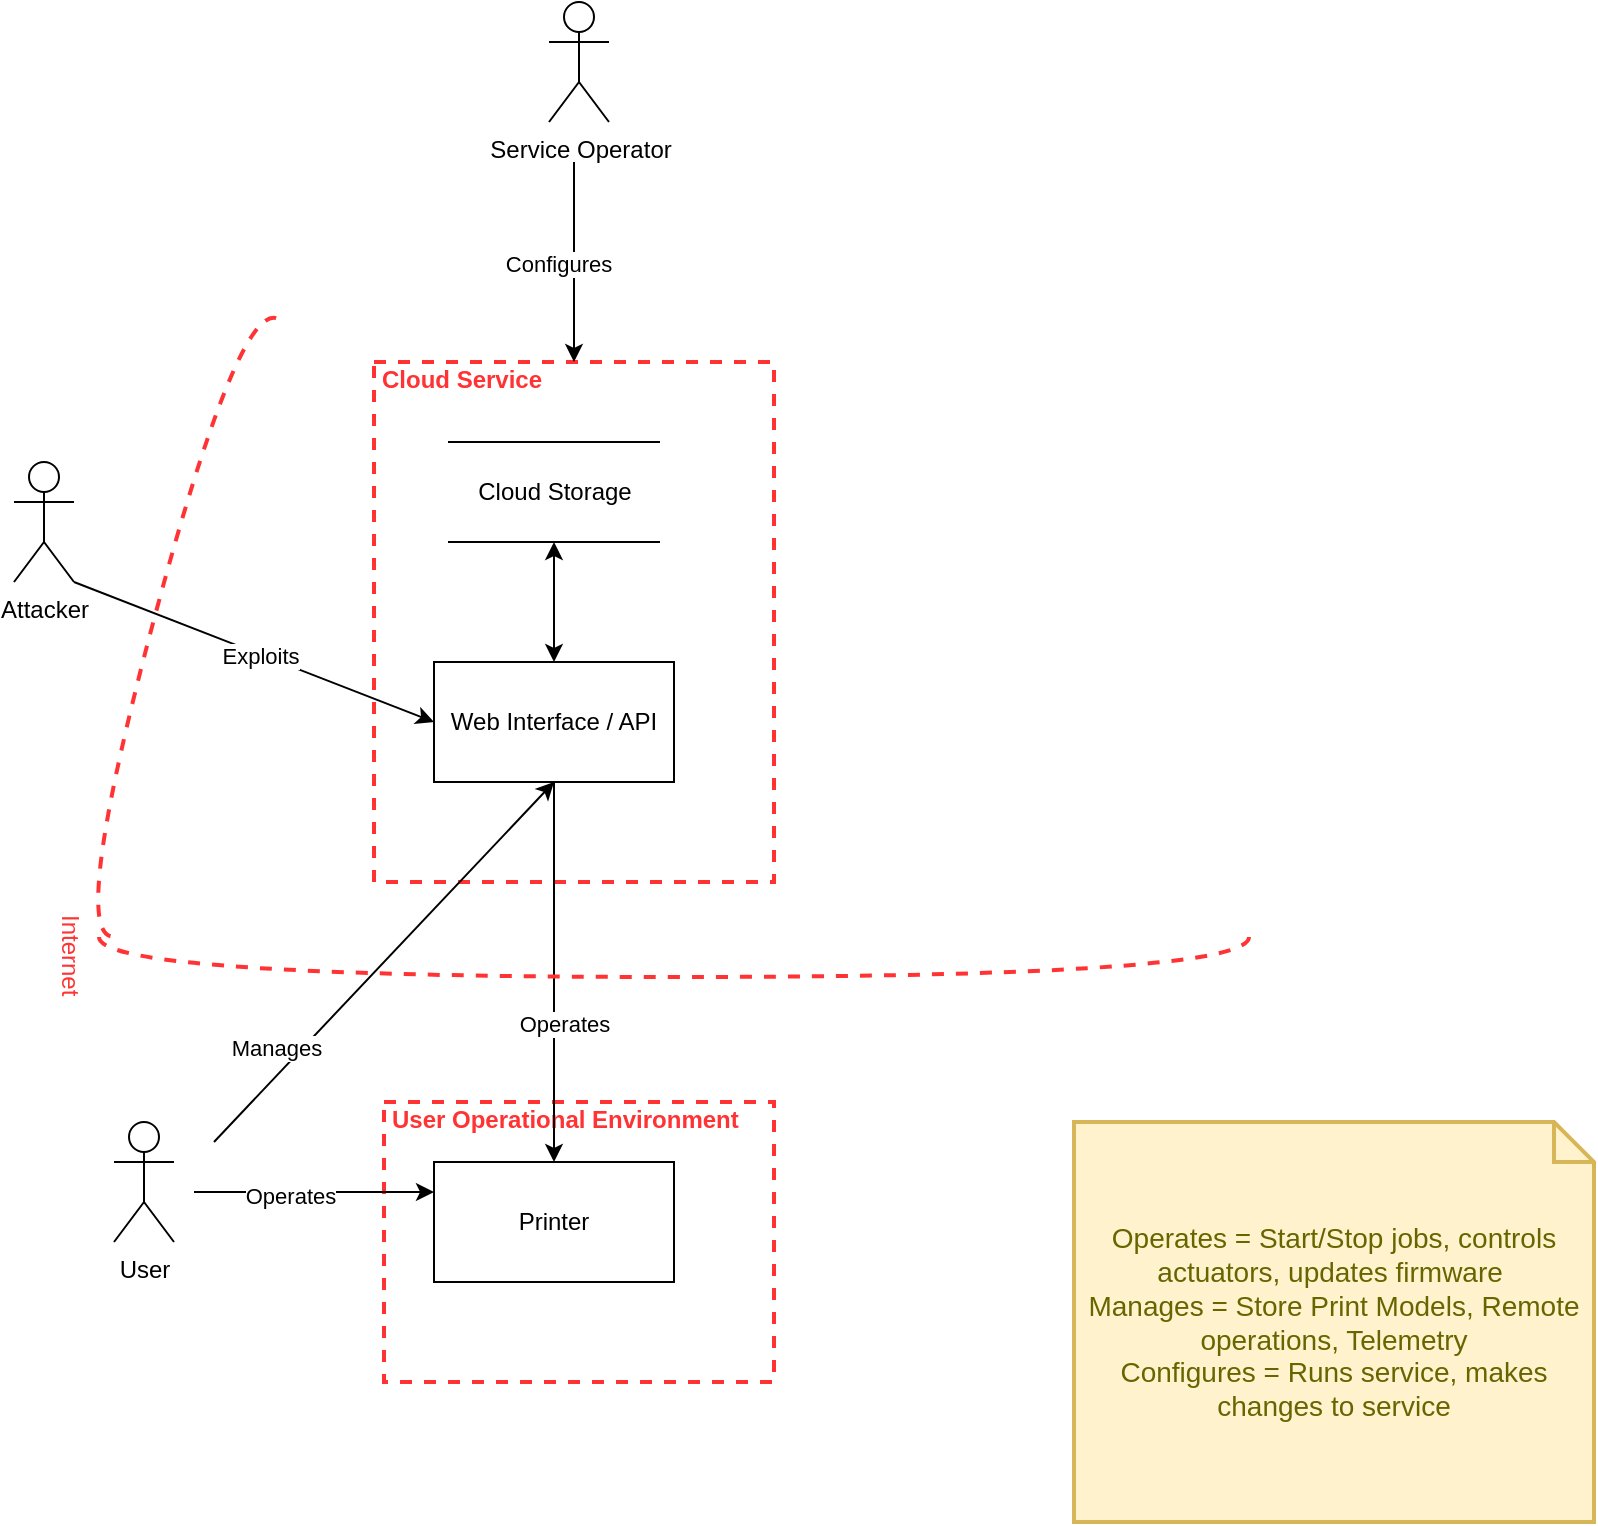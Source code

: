 <mxfile version="21.6.8" type="github">
  <diagram name="Page-1" id="b72f6dBJDk_WkOjTa5rn">
    <mxGraphModel dx="394" dy="574" grid="1" gridSize="10" guides="1" tooltips="1" connect="1" arrows="1" fold="1" page="1" pageScale="1" pageWidth="850" pageHeight="1100" math="0" shadow="0">
      <root>
        <mxCell id="0" />
        <mxCell id="1" parent="0" />
        <mxCell id="6qOW7doxY2GAAtTAejaS-27" value="Cloud Service" style="html=1;fontColor=#FF3333;fontStyle=1;align=left;verticalAlign=top;spacing=0;labelBorderColor=none;fillColor=none;dashed=1;strokeWidth=2;strokeColor=#FF3333;spacingLeft=4;spacingTop=-3;" parent="1" vertex="1">
          <mxGeometry x="200" y="340" width="200" height="260" as="geometry" />
        </mxCell>
        <mxCell id="6qOW7doxY2GAAtTAejaS-28" value="User Operational Environment" style="html=1;fontColor=#FF3333;fontStyle=1;align=left;verticalAlign=top;spacing=0;labelBorderColor=none;fillColor=none;dashed=1;strokeWidth=2;strokeColor=#FF3333;spacingLeft=4;spacingTop=-3;" parent="1" vertex="1">
          <mxGeometry x="205" y="710" width="195" height="140" as="geometry" />
        </mxCell>
        <mxCell id="6qOW7doxY2GAAtTAejaS-29" value="User" style="shape=umlActor;verticalLabelPosition=bottom;verticalAlign=top;html=1;outlineConnect=0;" parent="1" vertex="1">
          <mxGeometry x="70" y="720" width="30" height="60" as="geometry" />
        </mxCell>
        <mxCell id="6qOW7doxY2GAAtTAejaS-30" value="Printer" style="rounded=0;whiteSpace=wrap;html=1;" parent="1" vertex="1">
          <mxGeometry x="230" y="740" width="120" height="60" as="geometry" />
        </mxCell>
        <mxCell id="6qOW7doxY2GAAtTAejaS-31" value="Service Operator" style="shape=umlActor;verticalLabelPosition=bottom;verticalAlign=top;html=1;outlineConnect=0;" parent="1" vertex="1">
          <mxGeometry x="287.5" y="160" width="30" height="60" as="geometry" />
        </mxCell>
        <mxCell id="6qOW7doxY2GAAtTAejaS-33" value="Attacker" style="shape=umlActor;verticalLabelPosition=bottom;verticalAlign=top;html=1;outlineConnect=0;" parent="1" vertex="1">
          <mxGeometry x="20" y="390" width="30" height="60" as="geometry" />
        </mxCell>
        <mxCell id="6qOW7doxY2GAAtTAejaS-42" value="" style="endArrow=classic;startArrow=classic;html=1;fontColor=#FF3333;rounded=0;" parent="1" source="6qOW7doxY2GAAtTAejaS-30" edge="1">
          <mxGeometry width="50" height="50" relative="1" as="geometry">
            <mxPoint x="180" y="680" as="sourcePoint" />
            <mxPoint x="290" y="540" as="targetPoint" />
          </mxGeometry>
        </mxCell>
        <mxCell id="6qOW7doxY2GAAtTAejaS-53" value="Operates" style="edgeLabel;html=1;align=center;verticalAlign=middle;resizable=0;points=[];" parent="6qOW7doxY2GAAtTAejaS-42" vertex="1" connectable="0">
          <mxGeometry x="-0.32" y="-5" relative="1" as="geometry">
            <mxPoint y="-1" as="offset" />
          </mxGeometry>
        </mxCell>
        <mxCell id="6qOW7doxY2GAAtTAejaS-44" value="" style="endArrow=classic;html=1;fontColor=#FF3333;rounded=0;entryX=0;entryY=0.25;entryDx=0;entryDy=0;" parent="1" target="6qOW7doxY2GAAtTAejaS-30" edge="1">
          <mxGeometry width="50" height="50" relative="1" as="geometry">
            <mxPoint x="110" y="755" as="sourcePoint" />
            <mxPoint x="230" y="790" as="targetPoint" />
          </mxGeometry>
        </mxCell>
        <mxCell id="6qOW7doxY2GAAtTAejaS-51" value="Operates" style="edgeLabel;html=1;align=center;verticalAlign=middle;resizable=0;points=[];" parent="6qOW7doxY2GAAtTAejaS-44" vertex="1" connectable="0">
          <mxGeometry x="-0.208" y="-2" relative="1" as="geometry">
            <mxPoint as="offset" />
          </mxGeometry>
        </mxCell>
        <mxCell id="6qOW7doxY2GAAtTAejaS-48" value="Internet&amp;nbsp;" style="shape=requiredInterface;html=1;verticalLabelPosition=bottom;dashed=1;strokeColor=#FF3333;strokeWidth=2;fillColor=none;fontColor=#FF3333;align=center;verticalAlign=top;labelPosition=center;rotation=90;" parent="1" vertex="1">
          <mxGeometry x="340" y="350" width="20" height="575" as="geometry" />
        </mxCell>
        <mxCell id="6qOW7doxY2GAAtTAejaS-49" value="Web Interface / API" style="rounded=0;whiteSpace=wrap;html=1;" parent="1" vertex="1">
          <mxGeometry x="230" y="490" width="120" height="60" as="geometry" />
        </mxCell>
        <mxCell id="6qOW7doxY2GAAtTAejaS-50" value="Cloud Storage" style="shape=partialRectangle;whiteSpace=wrap;html=1;left=0;right=0;fillColor=none;" parent="1" vertex="1">
          <mxGeometry x="237.5" y="380" width="105" height="50" as="geometry" />
        </mxCell>
        <mxCell id="6qOW7doxY2GAAtTAejaS-52" value="" style="endArrow=classic;html=1;fontColor=#FF3333;rounded=0;entryX=0.5;entryY=1;entryDx=0;entryDy=0;" parent="1" target="6qOW7doxY2GAAtTAejaS-49" edge="1">
          <mxGeometry width="50" height="50" relative="1" as="geometry">
            <mxPoint x="120" y="730" as="sourcePoint" />
            <mxPoint x="190" y="670" as="targetPoint" />
          </mxGeometry>
        </mxCell>
        <mxCell id="6qOW7doxY2GAAtTAejaS-57" value="Manages" style="edgeLabel;html=1;align=center;verticalAlign=middle;resizable=0;points=[];" parent="6qOW7doxY2GAAtTAejaS-52" vertex="1" connectable="0">
          <mxGeometry x="-0.545" y="11" relative="1" as="geometry">
            <mxPoint y="1" as="offset" />
          </mxGeometry>
        </mxCell>
        <mxCell id="6qOW7doxY2GAAtTAejaS-54" value="" style="shape=requiredInterface;html=1;verticalLabelPosition=bottom;dashed=1;strokeColor=#FF3333;strokeWidth=2;fillColor=none;fontColor=#FF3333;align=center;verticalAlign=top;labelPosition=center;rotation=-165;" parent="1" vertex="1">
          <mxGeometry x="90" y="310" width="20" height="320" as="geometry" />
        </mxCell>
        <mxCell id="6qOW7doxY2GAAtTAejaS-55" value="" style="endArrow=classic;html=1;fontColor=#FF3333;rounded=0;entryX=0;entryY=0.5;entryDx=0;entryDy=0;exitX=1;exitY=1;exitDx=0;exitDy=0;exitPerimeter=0;" parent="1" source="6qOW7doxY2GAAtTAejaS-33" target="6qOW7doxY2GAAtTAejaS-49" edge="1">
          <mxGeometry width="50" height="50" relative="1" as="geometry">
            <mxPoint x="70" y="420" as="sourcePoint" />
            <mxPoint x="200" y="480" as="targetPoint" />
          </mxGeometry>
        </mxCell>
        <mxCell id="6qOW7doxY2GAAtTAejaS-56" value="Exploits" style="edgeLabel;html=1;align=center;verticalAlign=middle;resizable=0;points=[];" parent="6qOW7doxY2GAAtTAejaS-55" vertex="1" connectable="0">
          <mxGeometry x="0.032" y="-1" relative="1" as="geometry">
            <mxPoint as="offset" />
          </mxGeometry>
        </mxCell>
        <mxCell id="6qOW7doxY2GAAtTAejaS-58" value="" style="endArrow=classic;html=1;fontColor=#FF3333;rounded=0;" parent="1" target="6qOW7doxY2GAAtTAejaS-27" edge="1">
          <mxGeometry width="50" height="50" relative="1" as="geometry">
            <mxPoint x="300" y="240" as="sourcePoint" />
            <mxPoint x="410" y="280" as="targetPoint" />
          </mxGeometry>
        </mxCell>
        <mxCell id="6qOW7doxY2GAAtTAejaS-59" value="Configures" style="edgeLabel;html=1;align=center;verticalAlign=middle;resizable=0;points=[];" parent="6qOW7doxY2GAAtTAejaS-58" vertex="1" connectable="0">
          <mxGeometry x="0.004" y="-8" relative="1" as="geometry">
            <mxPoint y="1" as="offset" />
          </mxGeometry>
        </mxCell>
        <mxCell id="6qOW7doxY2GAAtTAejaS-60" value="" style="endArrow=classic;startArrow=classic;html=1;fontColor=#FF3333;rounded=0;entryX=0.5;entryY=1;entryDx=0;entryDy=0;" parent="1" source="6qOW7doxY2GAAtTAejaS-49" target="6qOW7doxY2GAAtTAejaS-50" edge="1">
          <mxGeometry width="50" height="50" relative="1" as="geometry">
            <mxPoint x="330" y="480" as="sourcePoint" />
            <mxPoint x="380" y="430" as="targetPoint" />
          </mxGeometry>
        </mxCell>
        <mxCell id="6qOW7doxY2GAAtTAejaS-63" value="Operates = Start/Stop jobs, controls actuators, updates firmware&amp;nbsp;&lt;br&gt;Manages = Store Print Models, Remote operations, Telemetry&lt;br&gt;Configures = Runs service, makes changes to service" style="shape=note;strokeWidth=2;fontSize=14;size=20;whiteSpace=wrap;html=1;fillColor=#fff2cc;strokeColor=#d6b656;fontColor=#666600;" parent="1" vertex="1">
          <mxGeometry x="550" y="720" width="260" height="200" as="geometry" />
        </mxCell>
      </root>
    </mxGraphModel>
  </diagram>
</mxfile>
